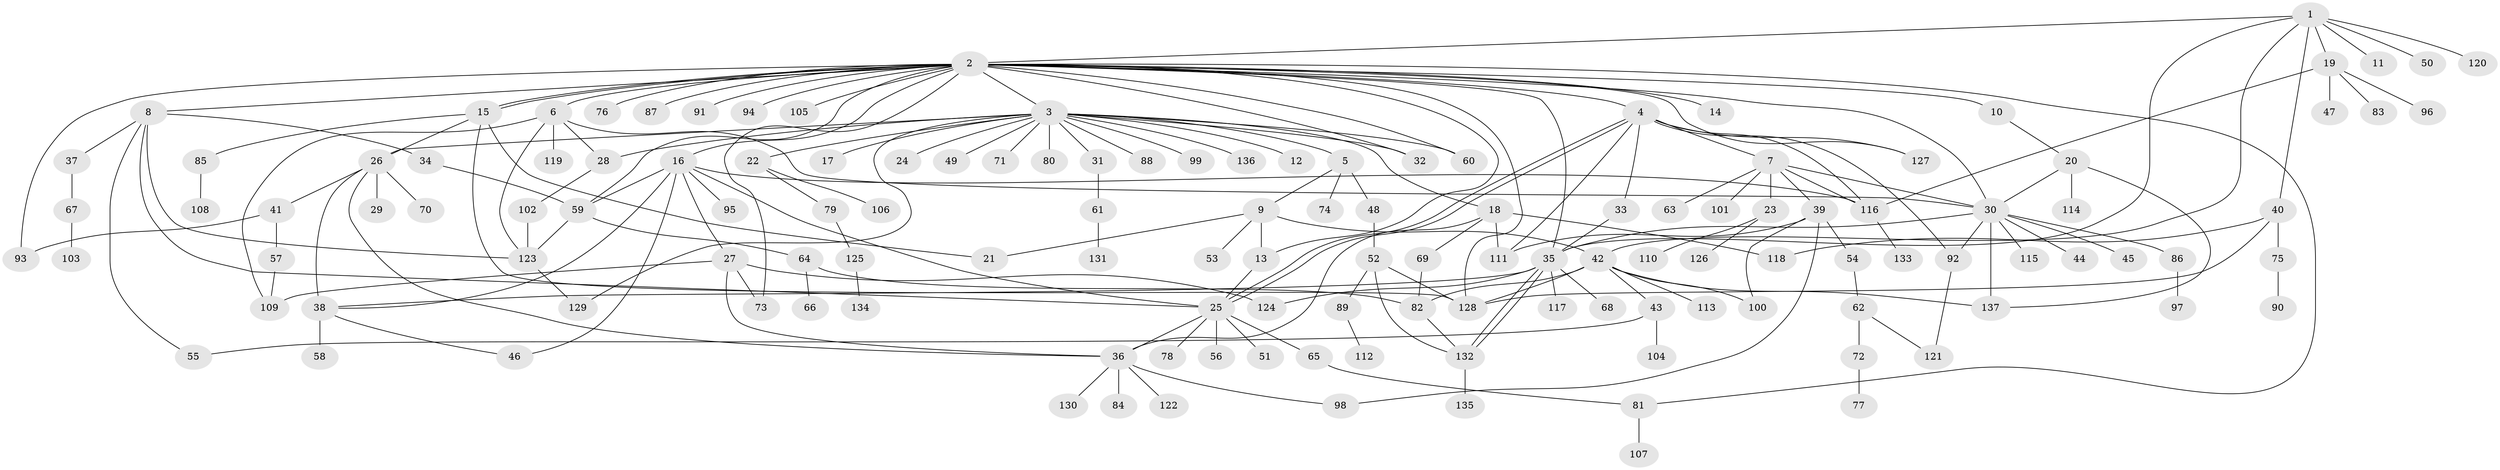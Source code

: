 // Generated by graph-tools (version 1.1) at 2025/49/03/09/25 03:49:52]
// undirected, 137 vertices, 195 edges
graph export_dot {
graph [start="1"]
  node [color=gray90,style=filled];
  1;
  2;
  3;
  4;
  5;
  6;
  7;
  8;
  9;
  10;
  11;
  12;
  13;
  14;
  15;
  16;
  17;
  18;
  19;
  20;
  21;
  22;
  23;
  24;
  25;
  26;
  27;
  28;
  29;
  30;
  31;
  32;
  33;
  34;
  35;
  36;
  37;
  38;
  39;
  40;
  41;
  42;
  43;
  44;
  45;
  46;
  47;
  48;
  49;
  50;
  51;
  52;
  53;
  54;
  55;
  56;
  57;
  58;
  59;
  60;
  61;
  62;
  63;
  64;
  65;
  66;
  67;
  68;
  69;
  70;
  71;
  72;
  73;
  74;
  75;
  76;
  77;
  78;
  79;
  80;
  81;
  82;
  83;
  84;
  85;
  86;
  87;
  88;
  89;
  90;
  91;
  92;
  93;
  94;
  95;
  96;
  97;
  98;
  99;
  100;
  101;
  102;
  103;
  104;
  105;
  106;
  107;
  108;
  109;
  110;
  111;
  112;
  113;
  114;
  115;
  116;
  117;
  118;
  119;
  120;
  121;
  122;
  123;
  124;
  125;
  126;
  127;
  128;
  129;
  130;
  131;
  132;
  133;
  134;
  135;
  136;
  137;
  1 -- 2;
  1 -- 11;
  1 -- 19;
  1 -- 35;
  1 -- 40;
  1 -- 42;
  1 -- 50;
  1 -- 120;
  2 -- 3;
  2 -- 4;
  2 -- 6;
  2 -- 8;
  2 -- 10;
  2 -- 13;
  2 -- 14;
  2 -- 15;
  2 -- 15;
  2 -- 16;
  2 -- 30;
  2 -- 32;
  2 -- 35;
  2 -- 59;
  2 -- 60;
  2 -- 73;
  2 -- 76;
  2 -- 81;
  2 -- 87;
  2 -- 91;
  2 -- 93;
  2 -- 94;
  2 -- 105;
  2 -- 127;
  2 -- 128;
  3 -- 5;
  3 -- 12;
  3 -- 17;
  3 -- 18;
  3 -- 22;
  3 -- 24;
  3 -- 26;
  3 -- 28;
  3 -- 31;
  3 -- 32;
  3 -- 49;
  3 -- 60;
  3 -- 71;
  3 -- 80;
  3 -- 88;
  3 -- 99;
  3 -- 129;
  3 -- 136;
  4 -- 7;
  4 -- 25;
  4 -- 25;
  4 -- 33;
  4 -- 92;
  4 -- 111;
  4 -- 116;
  4 -- 127;
  5 -- 9;
  5 -- 48;
  5 -- 74;
  6 -- 28;
  6 -- 30;
  6 -- 109;
  6 -- 119;
  6 -- 123;
  7 -- 23;
  7 -- 30;
  7 -- 39;
  7 -- 63;
  7 -- 101;
  7 -- 116;
  8 -- 25;
  8 -- 34;
  8 -- 37;
  8 -- 55;
  8 -- 123;
  9 -- 13;
  9 -- 21;
  9 -- 42;
  9 -- 53;
  10 -- 20;
  13 -- 25;
  15 -- 21;
  15 -- 26;
  15 -- 85;
  15 -- 128;
  16 -- 25;
  16 -- 27;
  16 -- 38;
  16 -- 46;
  16 -- 59;
  16 -- 95;
  16 -- 116;
  18 -- 36;
  18 -- 69;
  18 -- 111;
  18 -- 118;
  19 -- 47;
  19 -- 83;
  19 -- 96;
  19 -- 116;
  20 -- 30;
  20 -- 114;
  20 -- 137;
  22 -- 79;
  22 -- 106;
  23 -- 110;
  23 -- 126;
  25 -- 36;
  25 -- 51;
  25 -- 56;
  25 -- 65;
  25 -- 78;
  26 -- 29;
  26 -- 36;
  26 -- 38;
  26 -- 41;
  26 -- 70;
  27 -- 36;
  27 -- 73;
  27 -- 109;
  27 -- 124;
  28 -- 102;
  30 -- 35;
  30 -- 44;
  30 -- 45;
  30 -- 86;
  30 -- 92;
  30 -- 115;
  30 -- 137;
  31 -- 61;
  33 -- 35;
  34 -- 59;
  35 -- 38;
  35 -- 68;
  35 -- 117;
  35 -- 124;
  35 -- 132;
  35 -- 132;
  36 -- 84;
  36 -- 98;
  36 -- 122;
  36 -- 130;
  37 -- 67;
  38 -- 46;
  38 -- 58;
  39 -- 54;
  39 -- 98;
  39 -- 100;
  39 -- 111;
  40 -- 75;
  40 -- 118;
  40 -- 128;
  41 -- 57;
  41 -- 93;
  42 -- 43;
  42 -- 82;
  42 -- 100;
  42 -- 113;
  42 -- 128;
  42 -- 137;
  43 -- 55;
  43 -- 104;
  48 -- 52;
  52 -- 89;
  52 -- 128;
  52 -- 132;
  54 -- 62;
  57 -- 109;
  59 -- 64;
  59 -- 123;
  61 -- 131;
  62 -- 72;
  62 -- 121;
  64 -- 66;
  64 -- 82;
  65 -- 81;
  67 -- 103;
  69 -- 82;
  72 -- 77;
  75 -- 90;
  79 -- 125;
  81 -- 107;
  82 -- 132;
  85 -- 108;
  86 -- 97;
  89 -- 112;
  92 -- 121;
  102 -- 123;
  116 -- 133;
  123 -- 129;
  125 -- 134;
  132 -- 135;
}
